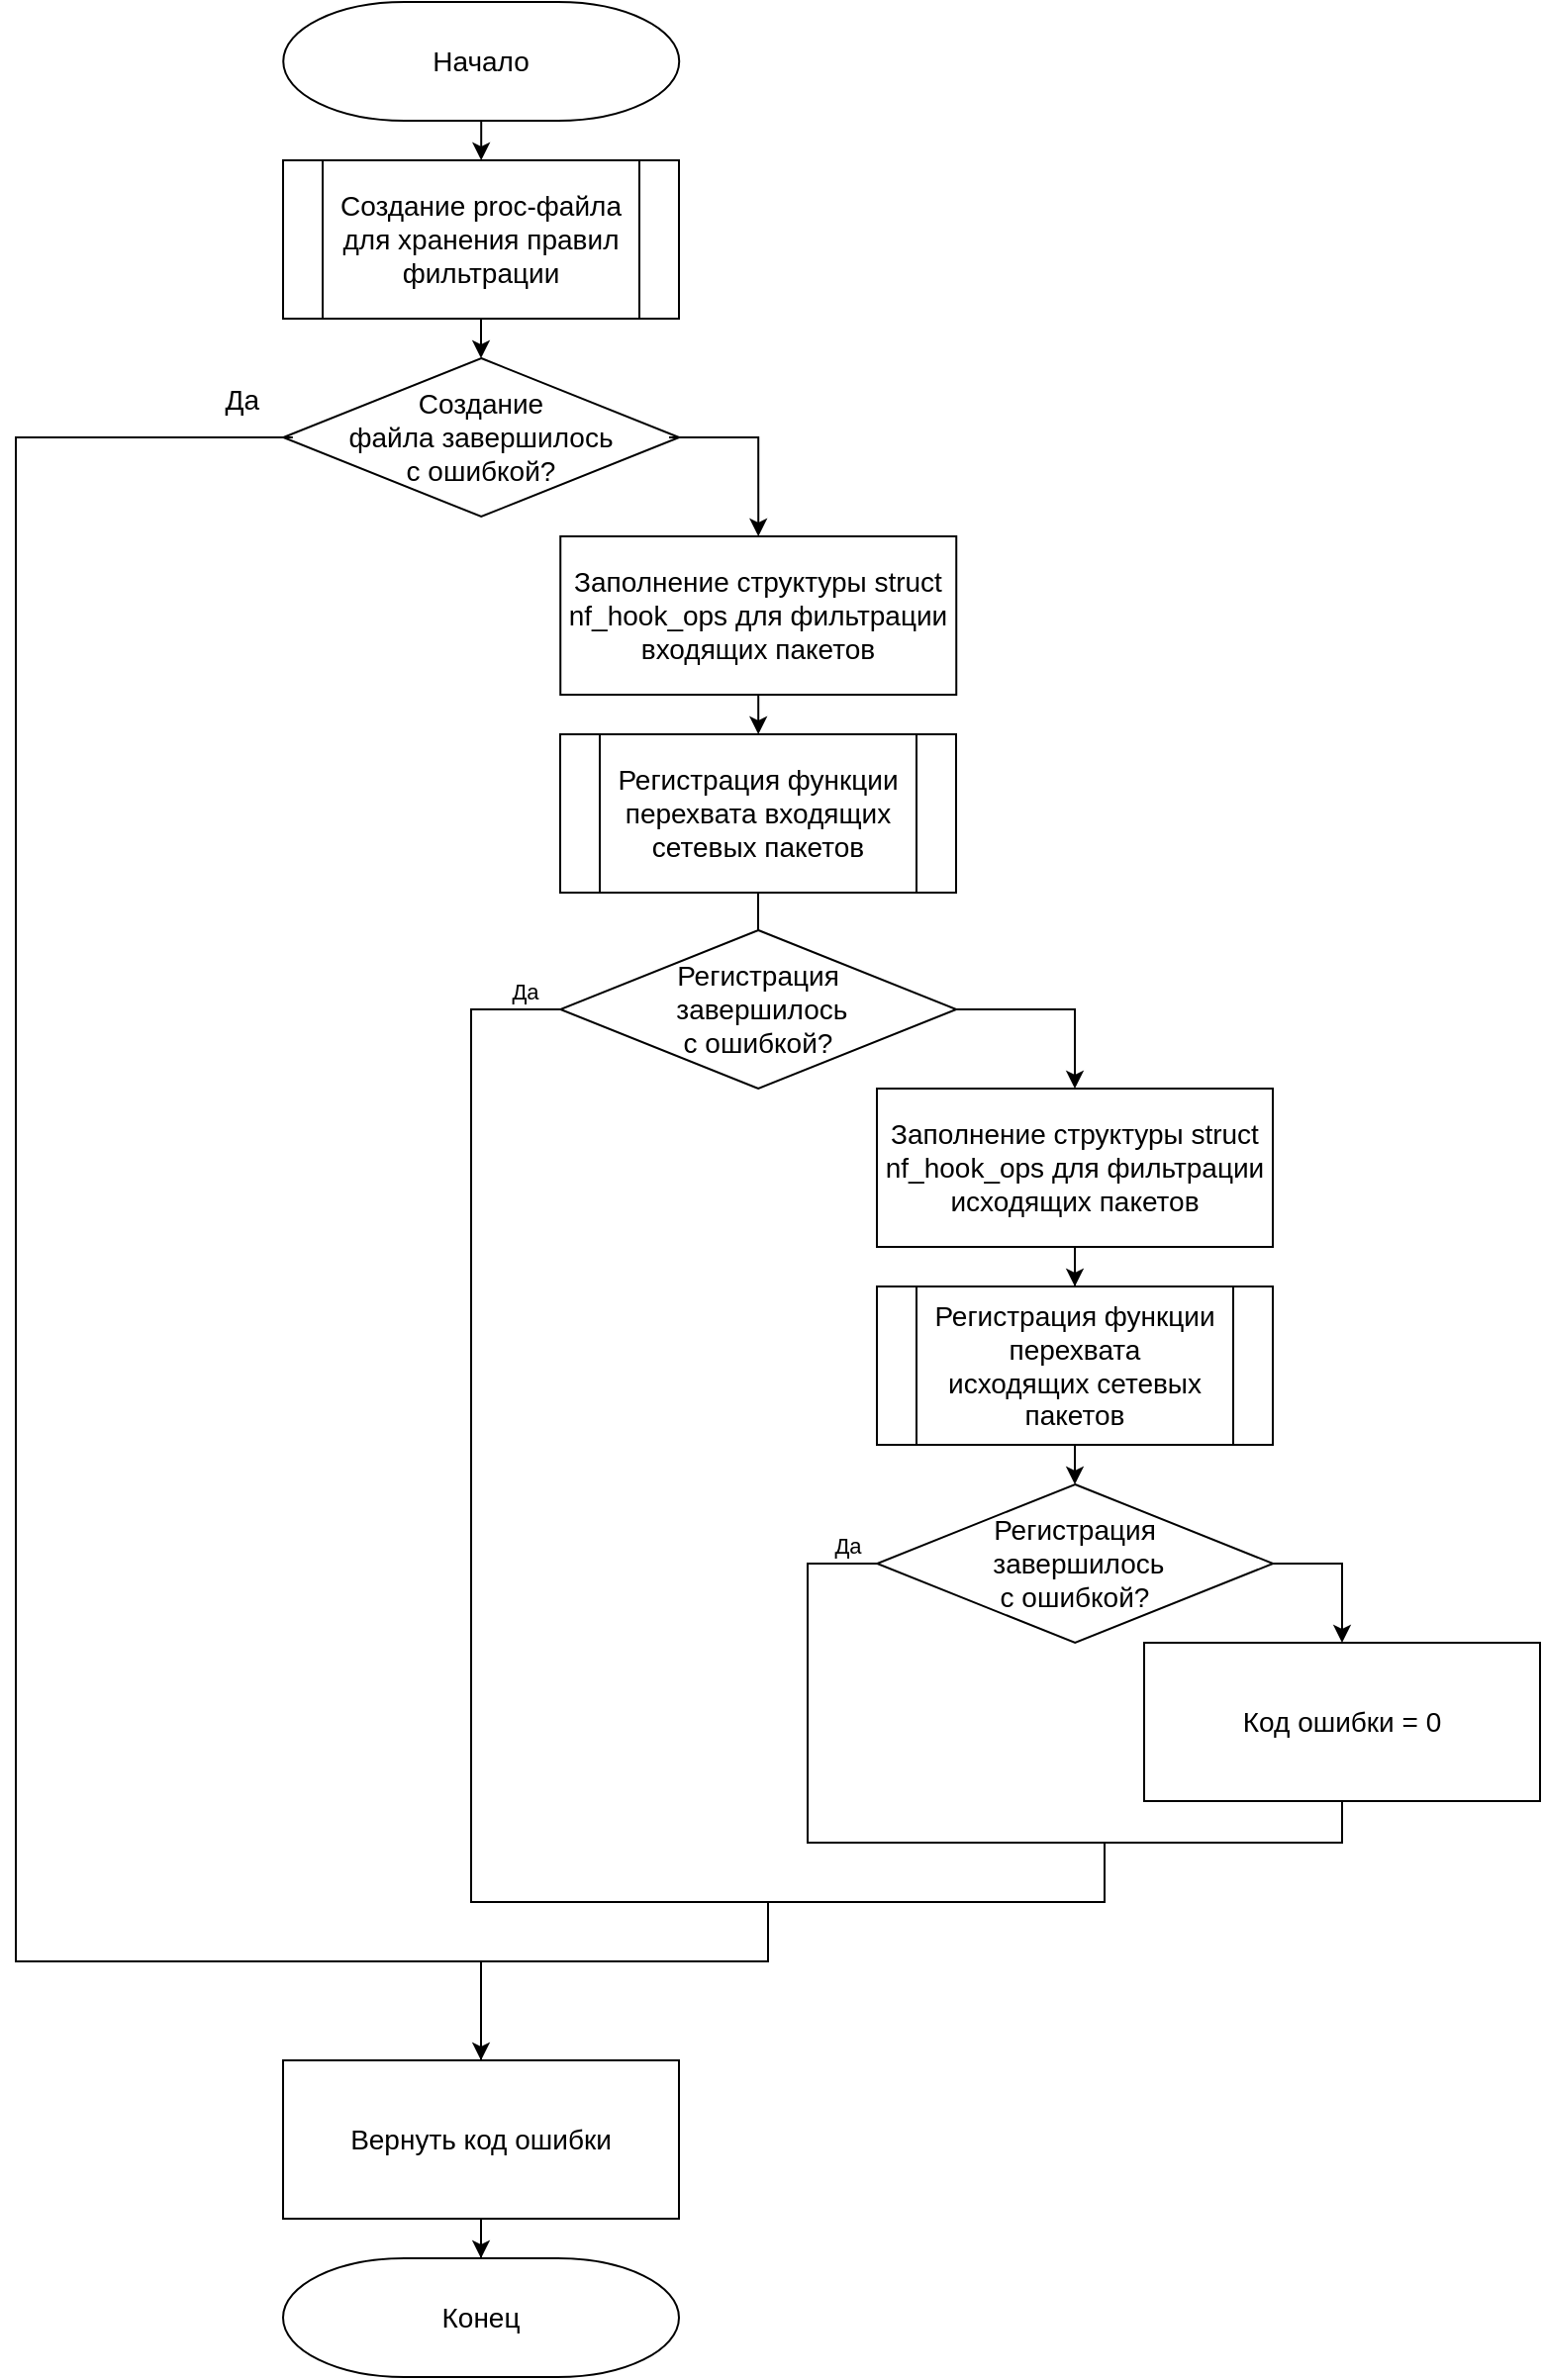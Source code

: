 <mxfile version="13.9.9" type="device"><diagram id="oeVwjJGfbGU8hYiDi33b" name="Страница 1"><mxGraphModel dx="952" dy="644" grid="1" gridSize="10" guides="1" tooltips="1" connect="1" arrows="1" fold="1" page="1" pageScale="1" pageWidth="827" pageHeight="1169" math="0" shadow="0"><root><mxCell id="0"/><mxCell id="1" parent="0"/><mxCell id="pE5VRlvmP7FCanTNBhFs-1" value="" style="edgeStyle=orthogonalEdgeStyle;rounded=0;orthogonalLoop=1;jettySize=auto;fontFamily=Helvetica;fontSize=14;fontStyle=0" parent="1" source="pE5VRlvmP7FCanTNBhFs-34" target="pE5VRlvmP7FCanTNBhFs-5" edge="1"><mxGeometry relative="1" as="geometry"><mxPoint x="275.06" y="812.5" as="targetPoint"/></mxGeometry></mxCell><mxCell id="pE5VRlvmP7FCanTNBhFs-2" value="Начало" style="strokeWidth=1;shape=mxgraph.flowchart.terminator;whiteSpace=wrap;fontFamily=Helvetica;fontSize=14;fontStyle=0" parent="1" vertex="1"><mxGeometry x="175.12" y="680" width="200" height="60" as="geometry"/></mxCell><mxCell id="pE5VRlvmP7FCanTNBhFs-5" value="Создание &#10;файла завершилось &#10;с ошибкой?" style="rhombus;whiteSpace=wrap;strokeWidth=1;fontFamily=Helvetica;fontSize=14;fontStyle=0" parent="1" vertex="1"><mxGeometry x="175.12" y="860" width="200" height="80" as="geometry"/></mxCell><mxCell id="pE5VRlvmP7FCanTNBhFs-49" style="edgeStyle=orthogonalEdgeStyle;rounded=0;orthogonalLoop=1;jettySize=auto;html=1;entryX=0.5;entryY=0;entryDx=0;entryDy=0;" parent="1" source="pE5VRlvmP7FCanTNBhFs-11" target="pE5VRlvmP7FCanTNBhFs-43" edge="1"><mxGeometry relative="1" as="geometry"/></mxCell><mxCell id="pE5VRlvmP7FCanTNBhFs-11" value="Регистрация функции перехвата входящих сетевых пакетов" style="shape=process;whiteSpace=wrap;backgroundOutline=1;fontFamily=Helvetica;fontSize=14;fontStyle=0" parent="1" vertex="1"><mxGeometry x="315" y="1050" width="200" height="80" as="geometry"/></mxCell><mxCell id="pE5VRlvmP7FCanTNBhFs-21" style="edgeStyle=orthogonalEdgeStyle;rounded=0;orthogonalLoop=1;jettySize=auto;html=1;entryX=0.5;entryY=0;entryDx=0;entryDy=0;entryPerimeter=0;" parent="1" source="pE5VRlvmP7FCanTNBhFs-7" target="pE5VRlvmP7FCanTNBhFs-23" edge="1"><mxGeometry relative="1" as="geometry"/></mxCell><mxCell id="pE5VRlvmP7FCanTNBhFs-23" value="Конец" style="strokeWidth=1;shape=mxgraph.flowchart.terminator;whiteSpace=wrap;fontFamily=Helvetica;fontSize=14;fontStyle=0" parent="1" vertex="1"><mxGeometry x="175" y="1820" width="200" height="60" as="geometry"/></mxCell><mxCell id="pE5VRlvmP7FCanTNBhFs-34" value="Создание proc-файла для хранения правил фильтрации" style="shape=process;whiteSpace=wrap;backgroundOutline=1;fontFamily=Helvetica;fontSize=14;fontStyle=0" parent="1" vertex="1"><mxGeometry x="175" y="760" width="200" height="80" as="geometry"/></mxCell><mxCell id="pE5VRlvmP7FCanTNBhFs-35" value="" style="edgeStyle=orthogonalEdgeStyle;rounded=0;orthogonalLoop=1;jettySize=auto;fontFamily=Helvetica;fontSize=14;fontStyle=0" parent="1" source="pE5VRlvmP7FCanTNBhFs-2" target="pE5VRlvmP7FCanTNBhFs-34" edge="1"><mxGeometry relative="1" as="geometry"><mxPoint x="275.12" y="840.024" as="targetPoint"/><mxPoint x="275.12" y="720" as="sourcePoint"/></mxGeometry></mxCell><mxCell id="uf9VDIMqa0wqoeED-OiI-4" style="edgeStyle=orthogonalEdgeStyle;rounded=0;orthogonalLoop=1;jettySize=auto;html=1;exitX=0.5;exitY=0;exitDx=0;exitDy=0;endArrow=none;endFill=0;" edge="1" parent="1" source="pE5VRlvmP7FCanTNBhFs-7"><mxGeometry relative="1" as="geometry"><mxPoint x="420.0" y="1640" as="targetPoint"/><Array as="points"><mxPoint x="275" y="1670"/><mxPoint x="420" y="1670"/></Array></mxGeometry></mxCell><mxCell id="pE5VRlvmP7FCanTNBhFs-7" value="Вернуть код ошибки" style="rounded=0;whiteSpace=wrap;strokeWidth=1;fontFamily=Helvetica;fontSize=14;fontStyle=0" parent="1" vertex="1"><mxGeometry x="175" y="1720" width="200" height="80" as="geometry"/></mxCell><mxCell id="pE5VRlvmP7FCanTNBhFs-39" style="edgeStyle=orthogonalEdgeStyle;rounded=0;orthogonalLoop=1;jettySize=auto;html=1;entryX=0.5;entryY=0;entryDx=0;entryDy=0;" parent="1" source="pE5VRlvmP7FCanTNBhFs-37" target="pE5VRlvmP7FCanTNBhFs-11" edge="1"><mxGeometry relative="1" as="geometry"/></mxCell><mxCell id="pE5VRlvmP7FCanTNBhFs-37" value="Заполнение структуры struct nf_hook_ops для фильтрации входящих пакетов" style="rounded=0;whiteSpace=wrap;strokeWidth=1;fontFamily=Helvetica;fontSize=14;fontStyle=0" parent="1" vertex="1"><mxGeometry x="315.12" y="950" width="200" height="80" as="geometry"/></mxCell><mxCell id="pE5VRlvmP7FCanTNBhFs-38" value="" style="edgeStyle=orthogonalEdgeStyle;rounded=0;orthogonalLoop=1;jettySize=auto;fontFamily=Helvetica;fontSize=14;fontStyle=0;entryX=0.5;entryY=0;entryDx=0;entryDy=0;" parent="1" target="pE5VRlvmP7FCanTNBhFs-37" edge="1"><mxGeometry relative="1" as="geometry"><Array as="points"><mxPoint x="415" y="900"/></Array><mxPoint x="275.0" y="1130" as="targetPoint"/><mxPoint x="370" y="900" as="sourcePoint"/></mxGeometry></mxCell><mxCell id="pE5VRlvmP7FCanTNBhFs-57" value="Да" style="edgeStyle=orthogonalEdgeStyle;rounded=0;orthogonalLoop=1;jettySize=auto;html=1;endArrow=none;endFill=0;exitX=0;exitY=0.5;exitDx=0;exitDy=0;" parent="1" source="pE5VRlvmP7FCanTNBhFs-43" edge="1"><mxGeometry x="-0.954" y="-9" relative="1" as="geometry"><mxPoint x="590" y="1610" as="targetPoint"/><Array as="points"><mxPoint x="270" y="1189"/><mxPoint x="270" y="1640"/><mxPoint x="590" y="1640"/></Array><mxPoint x="1" as="offset"/></mxGeometry></mxCell><mxCell id="uf9VDIMqa0wqoeED-OiI-1" style="edgeStyle=orthogonalEdgeStyle;rounded=0;orthogonalLoop=1;jettySize=auto;html=1;exitX=1;exitY=0.5;exitDx=0;exitDy=0;entryX=0.5;entryY=0;entryDx=0;entryDy=0;" edge="1" parent="1" source="pE5VRlvmP7FCanTNBhFs-43" target="pE5VRlvmP7FCanTNBhFs-46"><mxGeometry relative="1" as="geometry"/></mxCell><mxCell id="pE5VRlvmP7FCanTNBhFs-43" value="Регистрация&#10; завершилось &#10;с ошибкой?" style="rhombus;whiteSpace=wrap;strokeWidth=1;fontFamily=Helvetica;fontSize=14;fontStyle=0" parent="1" vertex="1"><mxGeometry x="315.12" y="1149" width="200" height="80" as="geometry"/></mxCell><mxCell id="pE5VRlvmP7FCanTNBhFs-52" style="edgeStyle=orthogonalEdgeStyle;rounded=0;orthogonalLoop=1;jettySize=auto;html=1;entryX=0.5;entryY=0;entryDx=0;entryDy=0;" parent="1" source="pE5VRlvmP7FCanTNBhFs-44" target="pE5VRlvmP7FCanTNBhFs-50" edge="1"><mxGeometry relative="1" as="geometry"/></mxCell><mxCell id="pE5VRlvmP7FCanTNBhFs-44" value="Регистрация функции перехвата исходящих сетевых пакетов" style="shape=process;whiteSpace=wrap;backgroundOutline=1;fontFamily=Helvetica;fontSize=14;fontStyle=0" parent="1" vertex="1"><mxGeometry x="475" y="1329" width="200" height="80" as="geometry"/></mxCell><mxCell id="pE5VRlvmP7FCanTNBhFs-45" style="edgeStyle=orthogonalEdgeStyle;rounded=0;orthogonalLoop=1;jettySize=auto;html=1;entryX=0.5;entryY=0;entryDx=0;entryDy=0;" parent="1" source="pE5VRlvmP7FCanTNBhFs-46" target="pE5VRlvmP7FCanTNBhFs-44" edge="1"><mxGeometry relative="1" as="geometry"/></mxCell><mxCell id="pE5VRlvmP7FCanTNBhFs-46" value="Заполнение структуры struct nf_hook_ops для фильтрации исходящих пакетов" style="rounded=0;whiteSpace=wrap;strokeWidth=1;fontFamily=Helvetica;fontSize=14;fontStyle=0" parent="1" vertex="1"><mxGeometry x="475" y="1229" width="200" height="80" as="geometry"/></mxCell><mxCell id="uf9VDIMqa0wqoeED-OiI-2" value="Да" style="edgeStyle=orthogonalEdgeStyle;rounded=0;orthogonalLoop=1;jettySize=auto;html=1;exitX=0;exitY=0.5;exitDx=0;exitDy=0;endArrow=none;endFill=0;" edge="1" parent="1" source="pE5VRlvmP7FCanTNBhFs-50"><mxGeometry x="-0.903" y="-9" relative="1" as="geometry"><mxPoint x="575" y="1610" as="targetPoint"/><Array as="points"><mxPoint x="440" y="1469"/><mxPoint x="440" y="1610"/><mxPoint x="575" y="1610"/></Array><mxPoint as="offset"/></mxGeometry></mxCell><mxCell id="pE5VRlvmP7FCanTNBhFs-50" value="Регистрация&#10; завершилось &#10;с ошибкой?" style="rhombus;whiteSpace=wrap;strokeWidth=1;fontFamily=Helvetica;fontSize=14;fontStyle=0" parent="1" vertex="1"><mxGeometry x="475.12" y="1429" width="200" height="80" as="geometry"/></mxCell><mxCell id="pE5VRlvmP7FCanTNBhFs-51" value="" style="edgeStyle=orthogonalEdgeStyle;rounded=0;orthogonalLoop=1;jettySize=auto;exitX=1;exitY=0.5;exitDx=0;exitDy=0;fontFamily=Helvetica;fontSize=14;fontStyle=0" parent="1" source="pE5VRlvmP7FCanTNBhFs-50" target="pE5VRlvmP7FCanTNBhFs-53" edge="1"><mxGeometry relative="1" as="geometry"><Array as="points"/><mxPoint x="585.029" y="1659" as="targetPoint"/><mxPoint x="484.97" y="1559" as="sourcePoint"/></mxGeometry></mxCell><mxCell id="uf9VDIMqa0wqoeED-OiI-3" style="edgeStyle=orthogonalEdgeStyle;rounded=0;orthogonalLoop=1;jettySize=auto;html=1;endArrow=none;endFill=0;" edge="1" parent="1" source="pE5VRlvmP7FCanTNBhFs-53"><mxGeometry relative="1" as="geometry"><mxPoint x="575" y="1610" as="targetPoint"/><Array as="points"><mxPoint x="710" y="1610"/><mxPoint x="575" y="1610"/></Array></mxGeometry></mxCell><mxCell id="pE5VRlvmP7FCanTNBhFs-53" value="Код ошибки = 0" style="rounded=0;whiteSpace=wrap;strokeWidth=1;fontFamily=Helvetica;fontSize=14;fontStyle=0" parent="1" vertex="1"><mxGeometry x="610" y="1509" width="200" height="80" as="geometry"/></mxCell><mxCell id="pE5VRlvmP7FCanTNBhFs-54" value="Да" style="edgeStyle=orthogonalEdgeStyle;rounded=0;orthogonalLoop=1;jettySize=auto;fontFamily=Helvetica;fontSize=14;fontStyle=0;endArrow=classic;endFill=1;exitX=0.024;exitY=0.5;exitDx=0;exitDy=0;exitPerimeter=0;entryX=0.5;entryY=0;entryDx=0;entryDy=0;" parent="1" source="pE5VRlvmP7FCanTNBhFs-5" edge="1" target="pE5VRlvmP7FCanTNBhFs-7"><mxGeometry x="-0.957" y="-20" relative="1" as="geometry"><mxPoint as="offset"/><mxPoint x="170" y="900" as="sourcePoint"/><mxPoint x="40" y="1690" as="targetPoint"/><Array as="points"><mxPoint x="40" y="900"/><mxPoint x="40" y="1670"/><mxPoint x="275" y="1670"/></Array></mxGeometry></mxCell></root></mxGraphModel></diagram></mxfile>